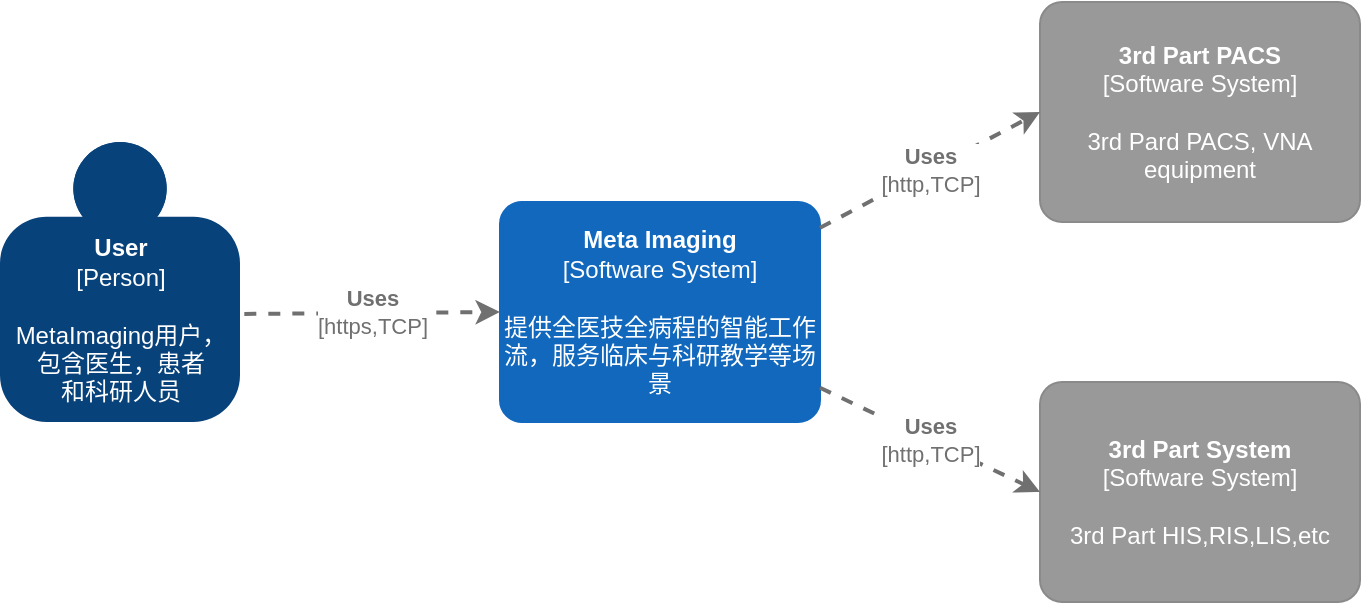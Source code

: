 <mxfile version="13.9.9" type="device"><diagram id="LZvVu_G8Hnskb5V1LxJj" name="Page-1"><mxGraphModel dx="1086" dy="926" grid="1" gridSize="10" guides="1" tooltips="1" connect="1" arrows="1" fold="1" page="1" pageScale="1" pageWidth="827" pageHeight="1169" math="0" shadow="0"><root><mxCell id="0"/><mxCell id="1" parent="0"/><object placeholders="1" c4Name="User" c4Type="Person" c4Description="MetaImaging用户，&#10;包含医生，患者&#10;和科研人员" label="&lt;b&gt;%c4Name%&lt;/b&gt;&lt;div&gt;[%c4Type%]&lt;/div&gt;&lt;br&gt;&lt;div&gt;%c4Description%&lt;/div&gt;" id="ZMnb_qXgplUykYqi_wGI-1"><mxCell style="html=1;dashed=0;whitespace=wrap;fillColor=#08427b;strokeColor=none;fontColor=#ffffff;shape=mxgraph.c4.person;align=center;metaEdit=1;points=[[0.5,0,0],[1,0.5,0],[1,0.75,0],[0.75,1,0],[0.5,1,0],[0.25,1,0],[0,0.75,0],[0,0.5,0]];metaData={&quot;c4Type&quot;:{&quot;editable&quot;:false}};" parent="1" vertex="1"><mxGeometry x="30" y="390" width="120" height="140" as="geometry"/></mxCell></object><object placeholders="1" c4Name="Meta Imaging" c4Type="Software System" c4Description="提供全医技全病程的智能工作流，服务临床与科研教学等场景" label="&lt;b&gt;%c4Name%&lt;/b&gt;&lt;div&gt;[%c4Type%]&lt;/div&gt;&lt;br&gt;&lt;div&gt;%c4Description%&lt;/div&gt;" id="ZMnb_qXgplUykYqi_wGI-4"><mxCell style="rounded=1;whiteSpace=wrap;html=1;labelBackgroundColor=none;fillColor=#1168BD;fontColor=#ffffff;align=center;arcSize=10;strokeColor=#1168BD;metaEdit=1;metaData={&quot;c4Type&quot;:{&quot;editable&quot;:false}};points=[[0.25,0,0],[0.5,0,0],[0.75,0,0],[1,0.25,0],[1,0.5,0],[1,0.75,0],[0.75,1,0],[0.5,1,0],[0.25,1,0],[0,0.75,0],[0,0.5,0],[0,0.25,0]];" parent="1" vertex="1"><mxGeometry x="280" y="420" width="160" height="110.0" as="geometry"/></mxCell></object><object placeholders="1" c4Type="Relationship" c4Technology="https,TCP" c4Description="Uses" label="&lt;div style=&quot;text-align: left&quot;&gt;&lt;div style=&quot;text-align: center&quot;&gt;&lt;b&gt;%c4Description%&lt;/b&gt;&lt;/div&gt;&lt;div style=&quot;text-align: center&quot;&gt;[%c4Technology%]&lt;/div&gt;&lt;/div&gt;" id="ZMnb_qXgplUykYqi_wGI-6"><mxCell style="edgeStyle=none;rounded=0;html=1;jettySize=auto;orthogonalLoop=1;strokeColor=#707070;strokeWidth=2;fontColor=#707070;jumpStyle=none;dashed=1;metaEdit=1;metaData={&quot;c4Type&quot;:{&quot;editable&quot;:false}};entryX=0;entryY=0.5;entryDx=0;entryDy=0;entryPerimeter=0;exitX=1.018;exitY=0.614;exitDx=0;exitDy=0;exitPerimeter=0;" parent="1" source="ZMnb_qXgplUykYqi_wGI-1" target="ZMnb_qXgplUykYqi_wGI-4" edge="1"><mxGeometry width="160" relative="1" as="geometry"><mxPoint x="120" y="480" as="sourcePoint"/><mxPoint x="240" y="480" as="targetPoint"/></mxGeometry></mxCell></object><object placeholders="1" c4Name="3rd Part PACS" c4Type="Software System" c4Description="3rd Pard PACS, VNA equipment" label="&lt;b&gt;%c4Name%&lt;/b&gt;&lt;div&gt;[%c4Type%]&lt;/div&gt;&lt;br&gt;&lt;div&gt;%c4Description%&lt;/div&gt;" id="BsVm1z78zrXubeJvOSg2-1"><mxCell style="rounded=1;whiteSpace=wrap;html=1;labelBackgroundColor=none;fillColor=#999999;fontColor=#ffffff;align=center;arcSize=10;strokeColor=#8A8A8A;metaEdit=1;metaData={&quot;c4Type&quot;:{&quot;editable&quot;:false}};points=[[0.25,0,0],[0.5,0,0],[0.75,0,0],[1,0.25,0],[1,0.5,0],[1,0.75,0],[0.75,1,0],[0.5,1,0],[0.25,1,0],[0,0.75,0],[0,0.5,0],[0,0.25,0]];" vertex="1" parent="1"><mxGeometry x="550" y="320" width="160" height="110.0" as="geometry"/></mxCell></object><object placeholders="1" c4Type="Relationship" c4Technology="http,TCP" c4Description="Uses" label="&lt;div style=&quot;text-align: left&quot;&gt;&lt;div style=&quot;text-align: center&quot;&gt;&lt;b&gt;%c4Description%&lt;/b&gt;&lt;/div&gt;&lt;div style=&quot;text-align: center&quot;&gt;[%c4Technology%]&lt;/div&gt;&lt;/div&gt;" id="BsVm1z78zrXubeJvOSg2-2"><mxCell style="edgeStyle=none;rounded=0;html=1;jettySize=auto;orthogonalLoop=1;strokeColor=#707070;strokeWidth=2;fontColor=#707070;jumpStyle=none;dashed=1;metaEdit=1;metaData={&quot;c4Type&quot;:{&quot;editable&quot;:false}};entryX=0;entryY=0.5;entryDx=0;entryDy=0;entryPerimeter=0;" edge="1" parent="1" source="ZMnb_qXgplUykYqi_wGI-4" target="BsVm1z78zrXubeJvOSg2-1"><mxGeometry width="160" relative="1" as="geometry"><mxPoint x="430" y="475" as="sourcePoint"/><mxPoint x="550" y="475" as="targetPoint"/></mxGeometry></mxCell></object><object placeholders="1" c4Name="3rd Part System" c4Type="Software System" c4Description="3rd Part HIS,RIS,LIS,etc" label="&lt;b&gt;%c4Name%&lt;/b&gt;&lt;div&gt;[%c4Type%]&lt;/div&gt;&lt;br&gt;&lt;div&gt;%c4Description%&lt;/div&gt;" id="BsVm1z78zrXubeJvOSg2-3"><mxCell style="rounded=1;whiteSpace=wrap;html=1;labelBackgroundColor=none;fillColor=#999999;fontColor=#ffffff;align=center;arcSize=10;strokeColor=#8A8A8A;metaEdit=1;metaData={&quot;c4Type&quot;:{&quot;editable&quot;:false}};points=[[0.25,0,0],[0.5,0,0],[0.75,0,0],[1,0.25,0],[1,0.5,0],[1,0.75,0],[0.75,1,0],[0.5,1,0],[0.25,1,0],[0,0.75,0],[0,0.5,0],[0,0.25,0]];" vertex="1" parent="1"><mxGeometry x="550" y="510" width="160" height="110.0" as="geometry"/></mxCell></object><object placeholders="1" c4Type="Relationship" c4Technology="http,TCP" c4Description="Uses" label="&lt;div style=&quot;text-align: left&quot;&gt;&lt;div style=&quot;text-align: center&quot;&gt;&lt;b&gt;%c4Description%&lt;/b&gt;&lt;/div&gt;&lt;div style=&quot;text-align: center&quot;&gt;[%c4Technology%]&lt;/div&gt;&lt;/div&gt;" id="BsVm1z78zrXubeJvOSg2-4"><mxCell style="edgeStyle=none;rounded=0;html=1;entryX=0;entryY=0.5;jettySize=auto;orthogonalLoop=1;strokeColor=#707070;strokeWidth=2;fontColor=#707070;jumpStyle=none;dashed=1;metaEdit=1;metaData={&quot;c4Type&quot;:{&quot;editable&quot;:false}};entryDx=0;entryDy=0;entryPerimeter=0;" edge="1" parent="1" source="ZMnb_qXgplUykYqi_wGI-4" target="BsVm1z78zrXubeJvOSg2-3"><mxGeometry width="160" relative="1" as="geometry"><mxPoint x="360" y="530" as="sourcePoint"/><mxPoint x="360" y="690" as="targetPoint"/></mxGeometry></mxCell></object></root></mxGraphModel></diagram></mxfile>